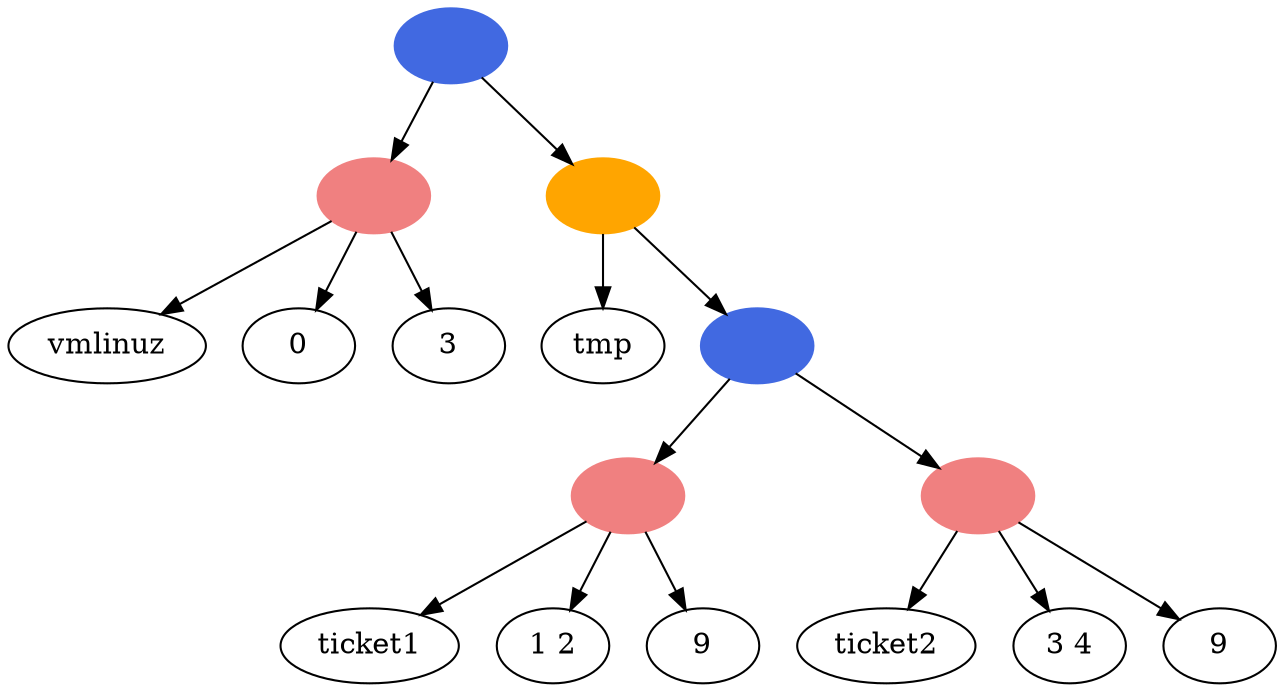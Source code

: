digraph G {
  1 [label="",style=filled,color=royalblue];
  2 [label="",style=filled,color=lightcoral];
  1 -> 2;
  3 [label="vmlinuz"];
  2 -> 3;
  4 [label="0"];
  2 -> 4;
  5 [label=3];
  2 -> 5;
  6 [label="",style=filled,color=orange];
  1 -> 6
  7 [label="tmp"];
  6 -> 7;
  8 [label="",style=filled,color=royalblue];
  6 -> 8;
  9 [label="",style=filled,color=lightcoral];
  8 -> 9;
  10 [label="ticket1"];
  9 -> 10;
  11 [label="1 2"];
  9 -> 11;
  12 [label="9"];
  9 -> 12;
  13 [label="",style=filled,color=lightcoral];
  8 -> 13;
  14 [label="ticket2"];
  13 -> 14;
  15 [label="3 4"];
  13 -> 15;
  16 [label="9"];
  13 -> 16;
}